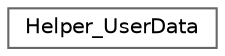 digraph "Graphical Class Hierarchy"
{
 // LATEX_PDF_SIZE
  bgcolor="transparent";
  edge [fontname=Helvetica,fontsize=10,labelfontname=Helvetica,labelfontsize=10];
  node [fontname=Helvetica,fontsize=10,shape=box,height=0.2,width=0.4];
  rankdir="LR";
  Node0 [id="Node000000",label="Helper_UserData",height=0.2,width=0.4,color="grey40", fillcolor="white", style="filled",URL="$class_helper___user_data.html",tooltip="Helper class for managing user data in the BIM system."];
}
